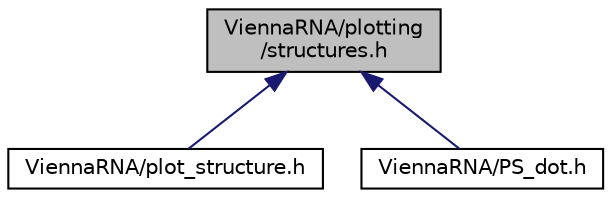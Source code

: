 digraph "ViennaRNA/plotting/structures.h"
{
 // INTERACTIVE_SVG=YES
 // LATEX_PDF_SIZE
  bgcolor="transparent";
  edge [fontname="Helvetica",fontsize="10",labelfontname="Helvetica",labelfontsize="10"];
  node [fontname="Helvetica",fontsize="10",shape=record];
  Node21 [label="ViennaRNA/plotting\l/structures.h",height=0.2,width=0.4,color="black", fillcolor="grey75", style="filled", fontcolor="black",tooltip="Various functions for plotting RNA secondary structures."];
  Node21 -> Node22 [dir="back",color="midnightblue",fontsize="10",style="solid"];
  Node22 [label="ViennaRNA/plot_structure.h",height=0.2,width=0.4,color="black",URL="$plot__structure_8h.html",tooltip="Use ViennaRNA/plotting/structures.h instead."];
  Node21 -> Node23 [dir="back",color="midnightblue",fontsize="10",style="solid"];
  Node23 [label="ViennaRNA/PS_dot.h",height=0.2,width=0.4,color="black",URL="$PS__dot_8h.html",tooltip="Use ViennaRNA/plotting/probabilities.h instead."];
}
